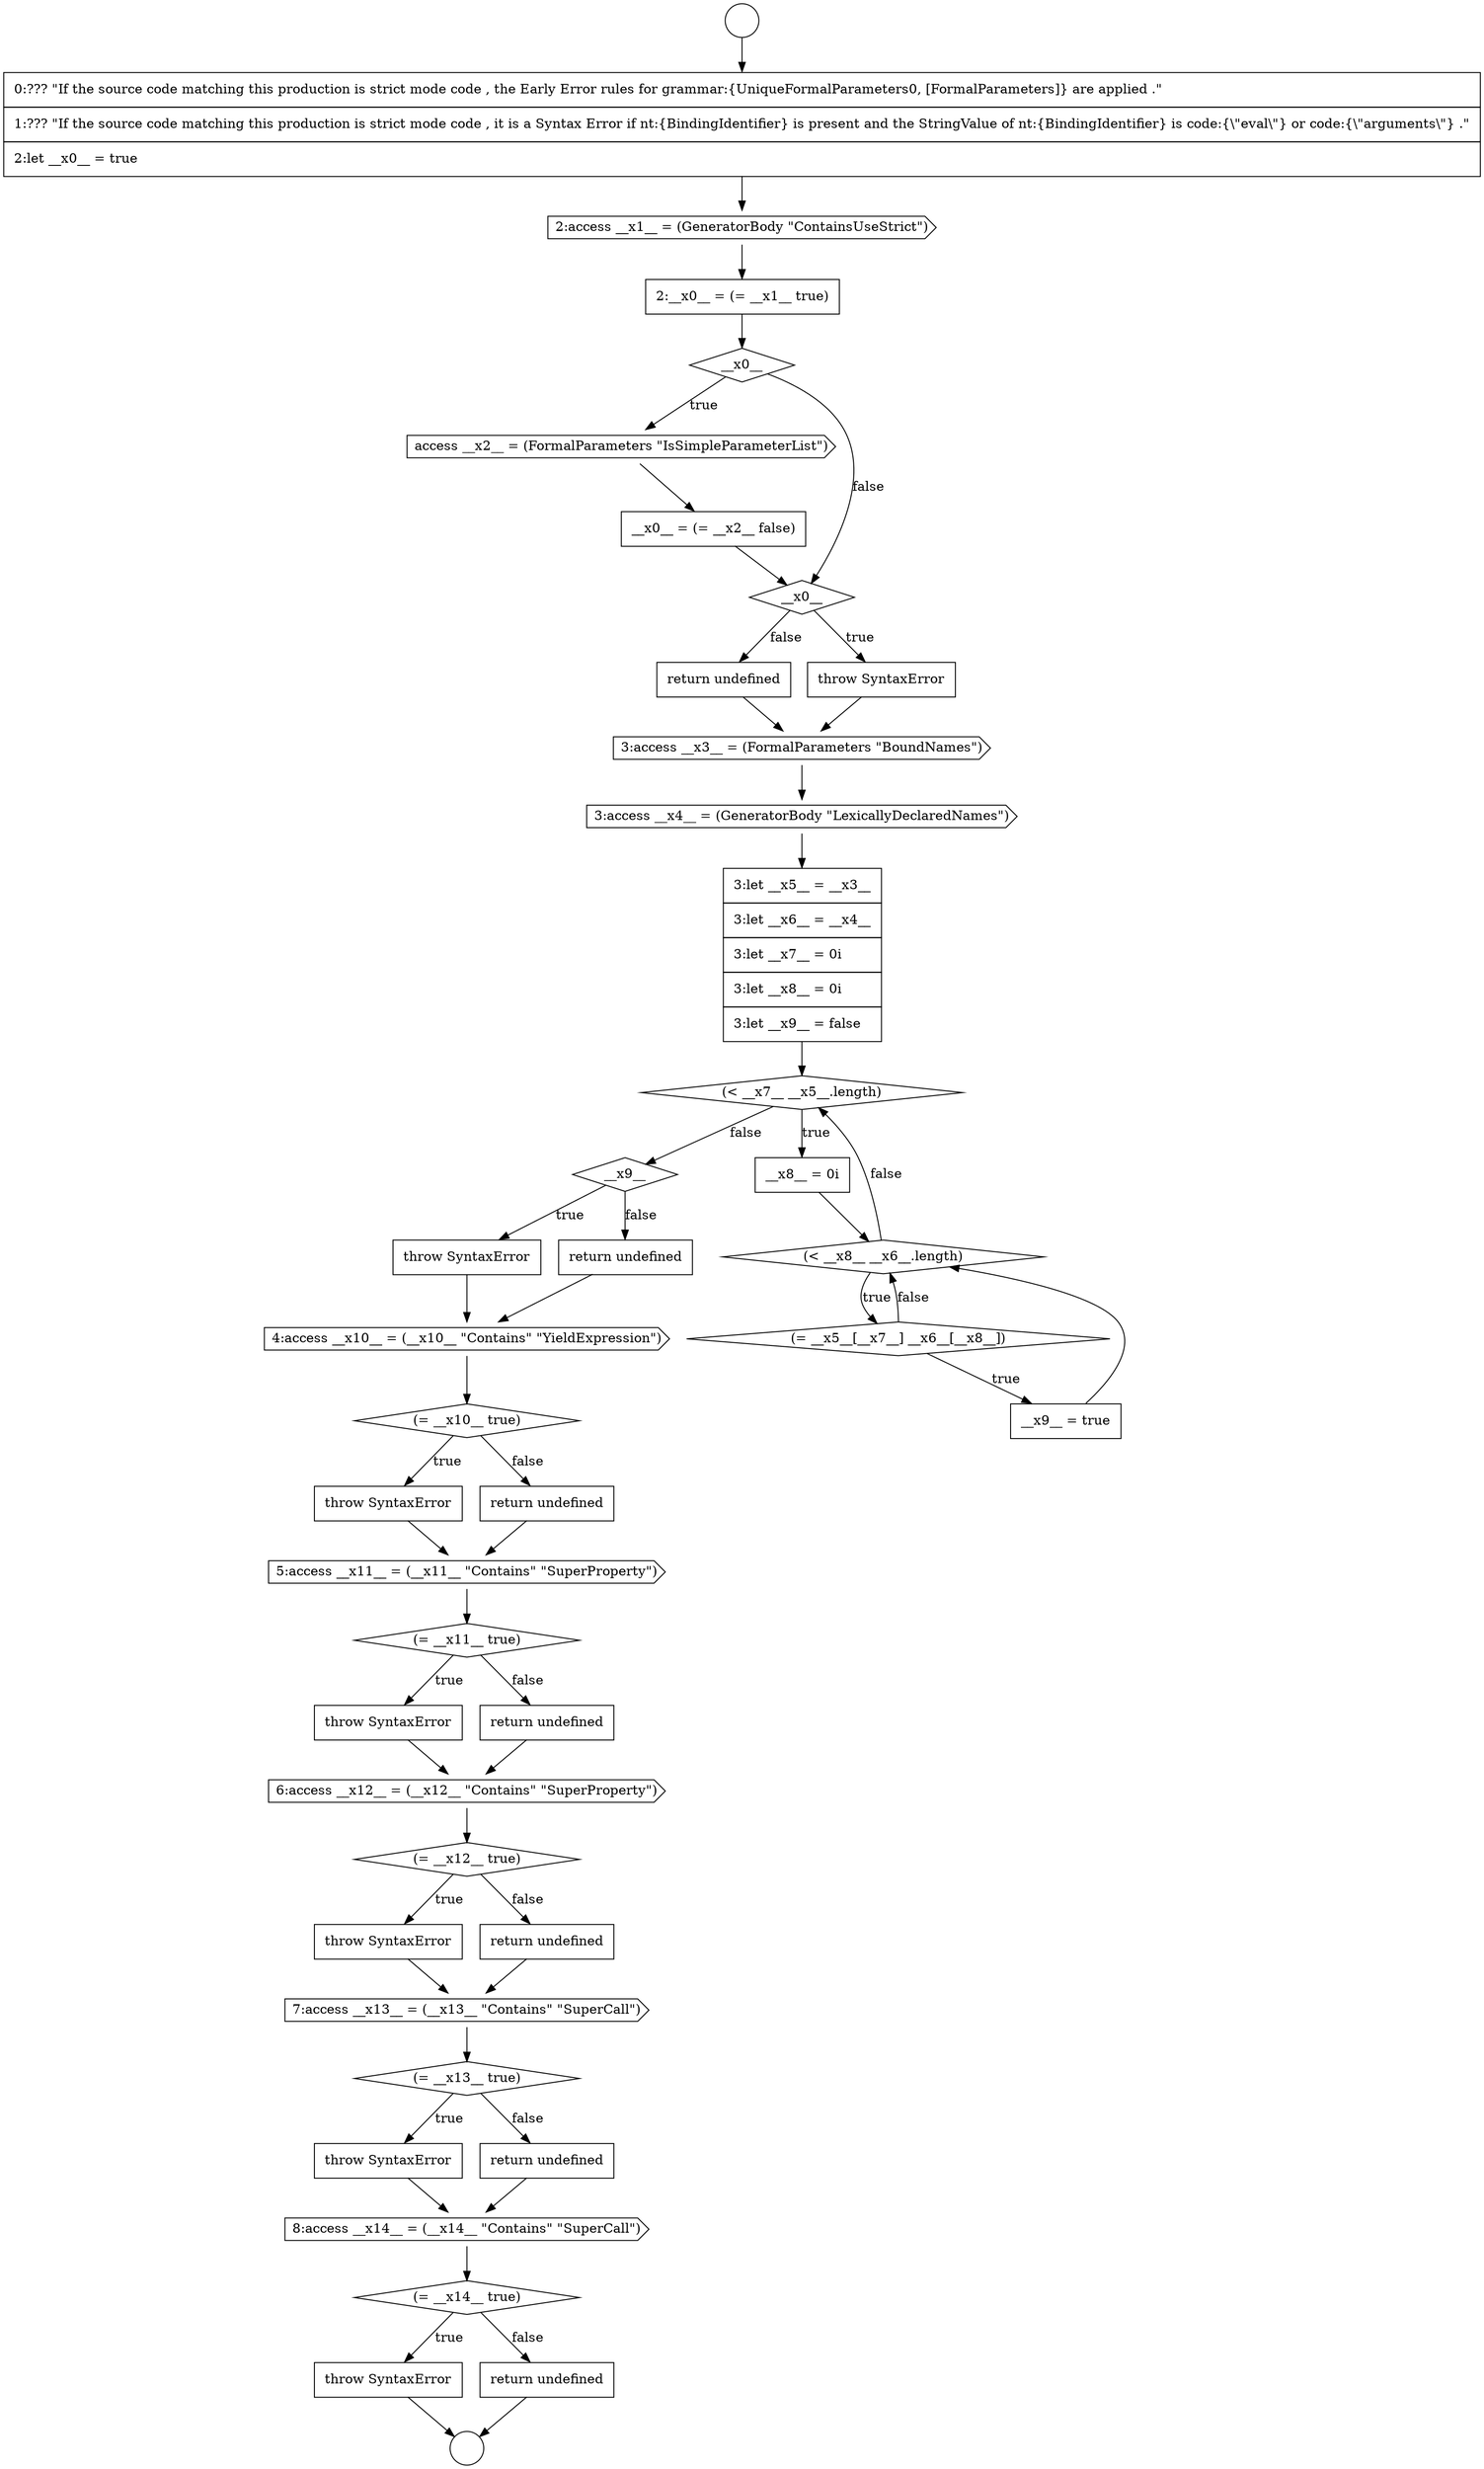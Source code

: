 digraph {
  node18793 [shape=cds, label=<<font color="black">8:access __x14__ = (__x14__ &quot;Contains&quot; &quot;SuperCall&quot;)</font>> color="black" fillcolor="white" style=filled]
  node18787 [shape=none, margin=0, label=<<font color="black">
    <table border="0" cellborder="1" cellspacing="0" cellpadding="10">
      <tr><td align="left">throw SyntaxError</td></tr>
    </table>
  </font>> color="black" fillcolor="white" style=filled]
  node18795 [shape=none, margin=0, label=<<font color="black">
    <table border="0" cellborder="1" cellspacing="0" cellpadding="10">
      <tr><td align="left">throw SyntaxError</td></tr>
    </table>
  </font>> color="black" fillcolor="white" style=filled]
  node18783 [shape=none, margin=0, label=<<font color="black">
    <table border="0" cellborder="1" cellspacing="0" cellpadding="10">
      <tr><td align="left">throw SyntaxError</td></tr>
    </table>
  </font>> color="black" fillcolor="white" style=filled]
  node18775 [shape=none, margin=0, label=<<font color="black">
    <table border="0" cellborder="1" cellspacing="0" cellpadding="10">
      <tr><td align="left">throw SyntaxError</td></tr>
    </table>
  </font>> color="black" fillcolor="white" style=filled]
  node18765 [shape=none, margin=0, label=<<font color="black">
    <table border="0" cellborder="1" cellspacing="0" cellpadding="10">
      <tr><td align="left">return undefined</td></tr>
    </table>
  </font>> color="black" fillcolor="white" style=filled]
  node18779 [shape=none, margin=0, label=<<font color="black">
    <table border="0" cellborder="1" cellspacing="0" cellpadding="10">
      <tr><td align="left">throw SyntaxError</td></tr>
    </table>
  </font>> color="black" fillcolor="white" style=filled]
  node18785 [shape=cds, label=<<font color="black">6:access __x12__ = (__x12__ &quot;Contains&quot; &quot;SuperProperty&quot;)</font>> color="black" fillcolor="white" style=filled]
  node18791 [shape=none, margin=0, label=<<font color="black">
    <table border="0" cellborder="1" cellspacing="0" cellpadding="10">
      <tr><td align="left">throw SyntaxError</td></tr>
    </table>
  </font>> color="black" fillcolor="white" style=filled]
  node18772 [shape=diamond, label=<<font color="black">(= __x5__[__x7__] __x6__[__x8__])</font>> color="black" fillcolor="white" style=filled]
  node18768 [shape=none, margin=0, label=<<font color="black">
    <table border="0" cellborder="1" cellspacing="0" cellpadding="10">
      <tr><td align="left">3:let __x5__ = __x3__</td></tr>
      <tr><td align="left">3:let __x6__ = __x4__</td></tr>
      <tr><td align="left">3:let __x7__ = 0i</td></tr>
      <tr><td align="left">3:let __x8__ = 0i</td></tr>
      <tr><td align="left">3:let __x9__ = false</td></tr>
    </table>
  </font>> color="black" fillcolor="white" style=filled]
  node18761 [shape=cds, label=<<font color="black">access __x2__ = (FormalParameters &quot;IsSimpleParameterList&quot;)</font>> color="black" fillcolor="white" style=filled]
  node18781 [shape=cds, label=<<font color="black">5:access __x11__ = (__x11__ &quot;Contains&quot; &quot;SuperProperty&quot;)</font>> color="black" fillcolor="white" style=filled]
  node18778 [shape=diamond, label=<<font color="black">(= __x10__ true)</font>> color="black" fillcolor="white" style=filled]
  node18769 [shape=diamond, label=<<font color="black">(&lt; __x7__ __x5__.length)</font>> color="black" fillcolor="white" style=filled]
  node18760 [shape=diamond, label=<<font color="black">__x0__</font>> color="black" fillcolor="white" style=filled]
  node18782 [shape=diamond, label=<<font color="black">(= __x11__ true)</font>> color="black" fillcolor="white" style=filled]
  node18773 [shape=none, margin=0, label=<<font color="black">
    <table border="0" cellborder="1" cellspacing="0" cellpadding="10">
      <tr><td align="left">__x9__ = true</td></tr>
    </table>
  </font>> color="black" fillcolor="white" style=filled]
  node18792 [shape=none, margin=0, label=<<font color="black">
    <table border="0" cellborder="1" cellspacing="0" cellpadding="10">
      <tr><td align="left">return undefined</td></tr>
    </table>
  </font>> color="black" fillcolor="white" style=filled]
  node18786 [shape=diamond, label=<<font color="black">(= __x12__ true)</font>> color="black" fillcolor="white" style=filled]
  node18777 [shape=cds, label=<<font color="black">4:access __x10__ = (__x10__ &quot;Contains&quot; &quot;YieldExpression&quot;)</font>> color="black" fillcolor="white" style=filled]
  node18774 [shape=diamond, label=<<font color="black">__x9__</font>> color="black" fillcolor="white" style=filled]
  node18796 [shape=none, margin=0, label=<<font color="black">
    <table border="0" cellborder="1" cellspacing="0" cellpadding="10">
      <tr><td align="left">return undefined</td></tr>
    </table>
  </font>> color="black" fillcolor="white" style=filled]
  node18784 [shape=none, margin=0, label=<<font color="black">
    <table border="0" cellborder="1" cellspacing="0" cellpadding="10">
      <tr><td align="left">return undefined</td></tr>
    </table>
  </font>> color="black" fillcolor="white" style=filled]
  node18767 [shape=cds, label=<<font color="black">3:access __x4__ = (GeneratorBody &quot;LexicallyDeclaredNames&quot;)</font>> color="black" fillcolor="white" style=filled]
  node18764 [shape=none, margin=0, label=<<font color="black">
    <table border="0" cellborder="1" cellspacing="0" cellpadding="10">
      <tr><td align="left">throw SyntaxError</td></tr>
    </table>
  </font>> color="black" fillcolor="white" style=filled]
  node18789 [shape=cds, label=<<font color="black">7:access __x13__ = (__x13__ &quot;Contains&quot; &quot;SuperCall&quot;)</font>> color="black" fillcolor="white" style=filled]
  node18757 [shape=none, margin=0, label=<<font color="black">
    <table border="0" cellborder="1" cellspacing="0" cellpadding="10">
      <tr><td align="left">0:??? &quot;If the source code matching this production is strict mode code , the Early Error rules for grammar:{UniqueFormalParameters0, [FormalParameters]} are applied .&quot;</td></tr>
      <tr><td align="left">1:??? &quot;If the source code matching this production is strict mode code , it is a Syntax Error if nt:{BindingIdentifier} is present and the StringValue of nt:{BindingIdentifier} is code:{\&quot;eval\&quot;} or code:{\&quot;arguments\&quot;} .&quot;</td></tr>
      <tr><td align="left">2:let __x0__ = true</td></tr>
    </table>
  </font>> color="black" fillcolor="white" style=filled]
  node18755 [shape=circle label=" " color="black" fillcolor="white" style=filled]
  node18770 [shape=none, margin=0, label=<<font color="black">
    <table border="0" cellborder="1" cellspacing="0" cellpadding="10">
      <tr><td align="left">__x8__ = 0i</td></tr>
    </table>
  </font>> color="black" fillcolor="white" style=filled]
  node18763 [shape=diamond, label=<<font color="black">__x0__</font>> color="black" fillcolor="white" style=filled]
  node18780 [shape=none, margin=0, label=<<font color="black">
    <table border="0" cellborder="1" cellspacing="0" cellpadding="10">
      <tr><td align="left">return undefined</td></tr>
    </table>
  </font>> color="black" fillcolor="white" style=filled]
  node18790 [shape=diamond, label=<<font color="black">(= __x13__ true)</font>> color="black" fillcolor="white" style=filled]
  node18766 [shape=cds, label=<<font color="black">3:access __x3__ = (FormalParameters &quot;BoundNames&quot;)</font>> color="black" fillcolor="white" style=filled]
  node18771 [shape=diamond, label=<<font color="black">(&lt; __x8__ __x6__.length)</font>> color="black" fillcolor="white" style=filled]
  node18788 [shape=none, margin=0, label=<<font color="black">
    <table border="0" cellborder="1" cellspacing="0" cellpadding="10">
      <tr><td align="left">return undefined</td></tr>
    </table>
  </font>> color="black" fillcolor="white" style=filled]
  node18756 [shape=circle label=" " color="black" fillcolor="white" style=filled]
  node18758 [shape=cds, label=<<font color="black">2:access __x1__ = (GeneratorBody &quot;ContainsUseStrict&quot;)</font>> color="black" fillcolor="white" style=filled]
  node18762 [shape=none, margin=0, label=<<font color="black">
    <table border="0" cellborder="1" cellspacing="0" cellpadding="10">
      <tr><td align="left">__x0__ = (= __x2__ false)</td></tr>
    </table>
  </font>> color="black" fillcolor="white" style=filled]
  node18794 [shape=diamond, label=<<font color="black">(= __x14__ true)</font>> color="black" fillcolor="white" style=filled]
  node18759 [shape=none, margin=0, label=<<font color="black">
    <table border="0" cellborder="1" cellspacing="0" cellpadding="10">
      <tr><td align="left">2:__x0__ = (= __x1__ true)</td></tr>
    </table>
  </font>> color="black" fillcolor="white" style=filled]
  node18776 [shape=none, margin=0, label=<<font color="black">
    <table border="0" cellborder="1" cellspacing="0" cellpadding="10">
      <tr><td align="left">return undefined</td></tr>
    </table>
  </font>> color="black" fillcolor="white" style=filled]
  node18795 -> node18756 [ color="black"]
  node18770 -> node18771 [ color="black"]
  node18780 -> node18781 [ color="black"]
  node18766 -> node18767 [ color="black"]
  node18779 -> node18781 [ color="black"]
  node18777 -> node18778 [ color="black"]
  node18781 -> node18782 [ color="black"]
  node18783 -> node18785 [ color="black"]
  node18789 -> node18790 [ color="black"]
  node18757 -> node18758 [ color="black"]
  node18788 -> node18789 [ color="black"]
  node18778 -> node18779 [label=<<font color="black">true</font>> color="black"]
  node18778 -> node18780 [label=<<font color="black">false</font>> color="black"]
  node18791 -> node18793 [ color="black"]
  node18769 -> node18770 [label=<<font color="black">true</font>> color="black"]
  node18769 -> node18774 [label=<<font color="black">false</font>> color="black"]
  node18772 -> node18773 [label=<<font color="black">true</font>> color="black"]
  node18772 -> node18771 [label=<<font color="black">false</font>> color="black"]
  node18767 -> node18768 [ color="black"]
  node18787 -> node18789 [ color="black"]
  node18776 -> node18777 [ color="black"]
  node18774 -> node18775 [label=<<font color="black">true</font>> color="black"]
  node18774 -> node18776 [label=<<font color="black">false</font>> color="black"]
  node18794 -> node18795 [label=<<font color="black">true</font>> color="black"]
  node18794 -> node18796 [label=<<font color="black">false</font>> color="black"]
  node18764 -> node18766 [ color="black"]
  node18761 -> node18762 [ color="black"]
  node18784 -> node18785 [ color="black"]
  node18786 -> node18787 [label=<<font color="black">true</font>> color="black"]
  node18786 -> node18788 [label=<<font color="black">false</font>> color="black"]
  node18771 -> node18772 [label=<<font color="black">true</font>> color="black"]
  node18771 -> node18769 [label=<<font color="black">false</font>> color="black"]
  node18790 -> node18791 [label=<<font color="black">true</font>> color="black"]
  node18790 -> node18792 [label=<<font color="black">false</font>> color="black"]
  node18762 -> node18763 [ color="black"]
  node18763 -> node18764 [label=<<font color="black">true</font>> color="black"]
  node18763 -> node18765 [label=<<font color="black">false</font>> color="black"]
  node18792 -> node18793 [ color="black"]
  node18775 -> node18777 [ color="black"]
  node18755 -> node18757 [ color="black"]
  node18773 -> node18771 [ color="black"]
  node18759 -> node18760 [ color="black"]
  node18782 -> node18783 [label=<<font color="black">true</font>> color="black"]
  node18782 -> node18784 [label=<<font color="black">false</font>> color="black"]
  node18758 -> node18759 [ color="black"]
  node18793 -> node18794 [ color="black"]
  node18796 -> node18756 [ color="black"]
  node18765 -> node18766 [ color="black"]
  node18785 -> node18786 [ color="black"]
  node18760 -> node18761 [label=<<font color="black">true</font>> color="black"]
  node18760 -> node18763 [label=<<font color="black">false</font>> color="black"]
  node18768 -> node18769 [ color="black"]
}
